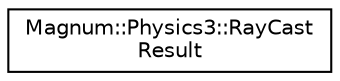 digraph "圖形化之類別階層"
{
  edge [fontname="Helvetica",fontsize="10",labelfontname="Helvetica",labelfontsize="10"];
  node [fontname="Helvetica",fontsize="10",shape=record];
  rankdir="LR";
  Node1 [label="Magnum::Physics3::RayCast\lResult",height=0.2,width=0.4,color="black", fillcolor="white", style="filled",URL="$class_magnum_1_1_physics3_1_1_ray_cast_result.html"];
}
